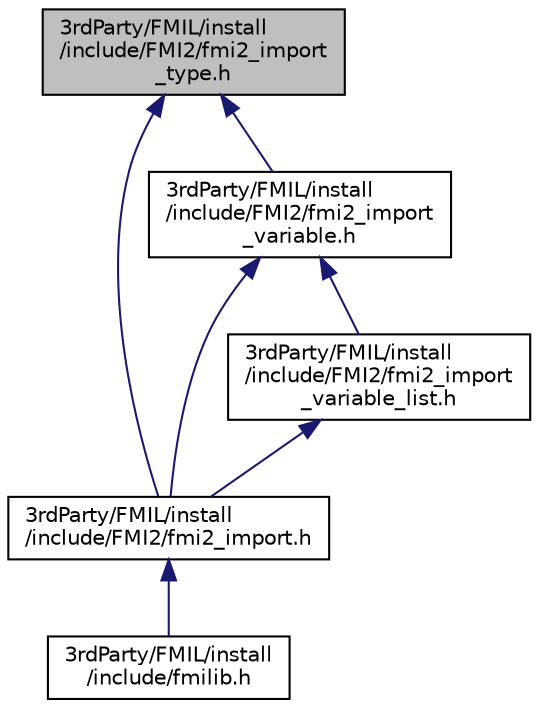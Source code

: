 digraph "3rdParty/FMIL/install/include/FMI2/fmi2_import_type.h"
{
  edge [fontname="Helvetica",fontsize="10",labelfontname="Helvetica",labelfontsize="10"];
  node [fontname="Helvetica",fontsize="10",shape=record];
  Node3 [label="3rdParty/FMIL/install\l/include/FMI2/fmi2_import\l_type.h",height=0.2,width=0.4,color="black", fillcolor="grey75", style="filled", fontcolor="black"];
  Node3 -> Node4 [dir="back",color="midnightblue",fontsize="10",style="solid",fontname="Helvetica"];
  Node4 [label="3rdParty/FMIL/install\l/include/FMI2/fmi2_import.h",height=0.2,width=0.4,color="black", fillcolor="white", style="filled",URL="$d0/d98/3rd_party_2_f_m_i_l_2install_2include_2_f_m_i2_2fmi2__import_8h.html"];
  Node4 -> Node5 [dir="back",color="midnightblue",fontsize="10",style="solid",fontname="Helvetica"];
  Node5 [label="3rdParty/FMIL/install\l/include/fmilib.h",height=0.2,width=0.4,color="black", fillcolor="white", style="filled",URL="$df/d6b/3rd_party_2_f_m_i_l_2install_2include_2fmilib_8h.html"];
  Node3 -> Node6 [dir="back",color="midnightblue",fontsize="10",style="solid",fontname="Helvetica"];
  Node6 [label="3rdParty/FMIL/install\l/include/FMI2/fmi2_import\l_variable.h",height=0.2,width=0.4,color="black", fillcolor="white", style="filled",URL="$da/d1f/3rd_party_2_f_m_i_l_2install_2include_2_f_m_i2_2fmi2__import__variable_8h.html"];
  Node6 -> Node4 [dir="back",color="midnightblue",fontsize="10",style="solid",fontname="Helvetica"];
  Node6 -> Node7 [dir="back",color="midnightblue",fontsize="10",style="solid",fontname="Helvetica"];
  Node7 [label="3rdParty/FMIL/install\l/include/FMI2/fmi2_import\l_variable_list.h",height=0.2,width=0.4,color="black", fillcolor="white", style="filled",URL="$db/d8d/3rd_party_2_f_m_i_l_2install_2include_2_f_m_i2_2fmi2__import__variable__list_8h.html"];
  Node7 -> Node4 [dir="back",color="midnightblue",fontsize="10",style="solid",fontname="Helvetica"];
}
